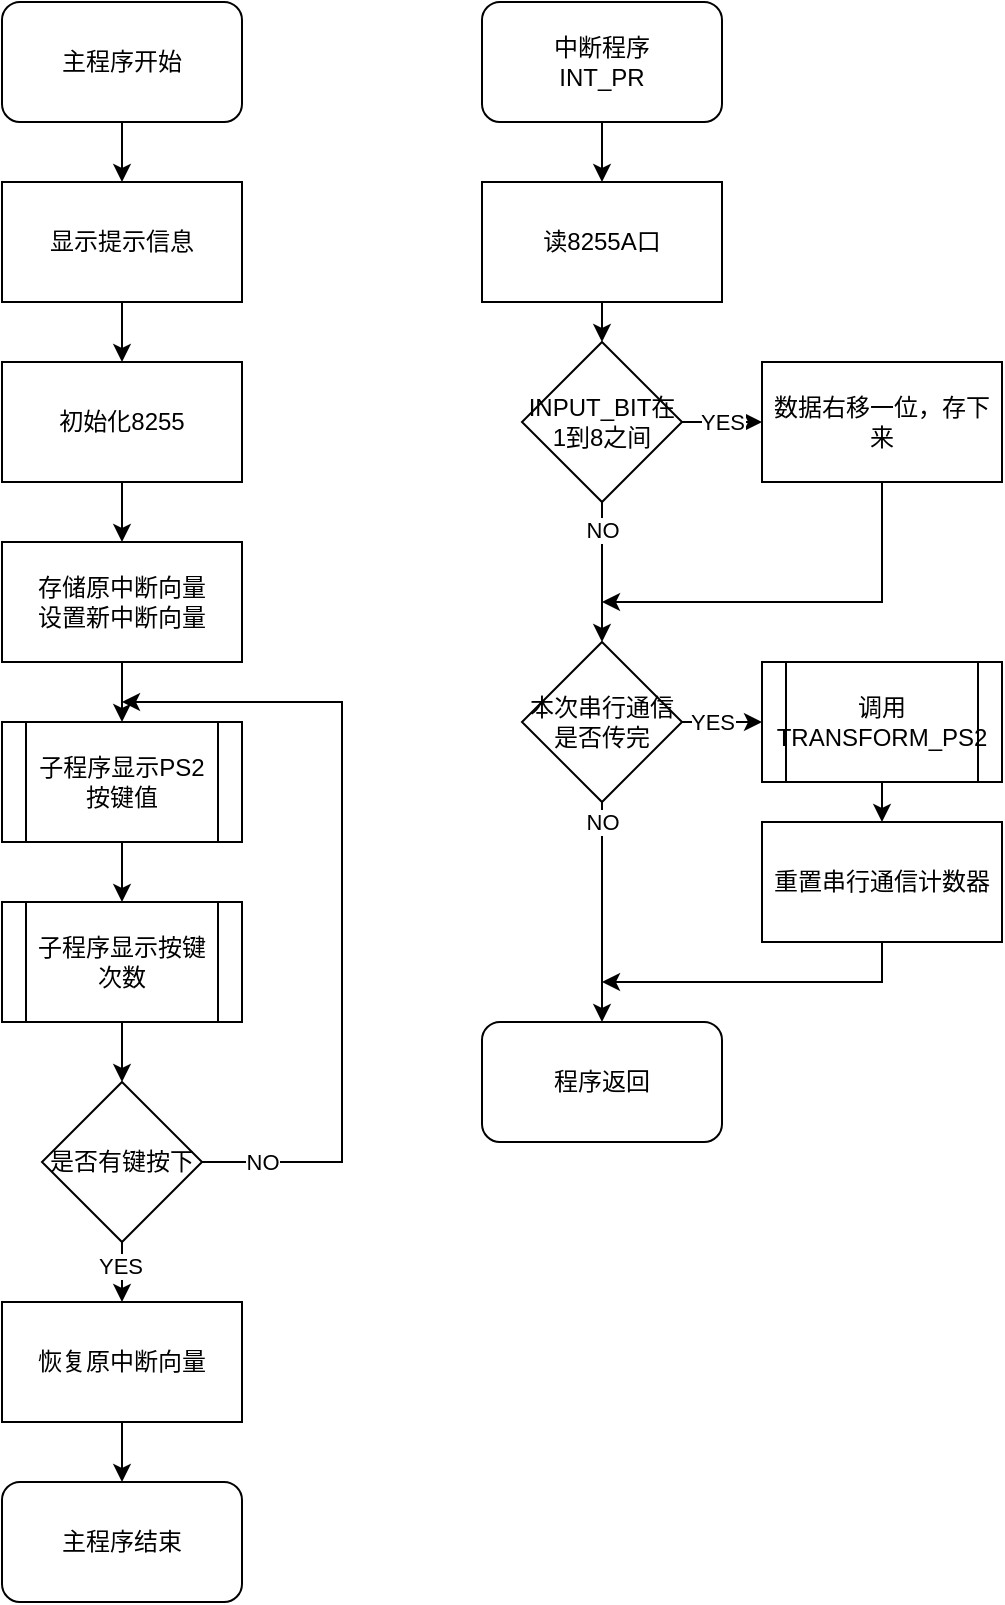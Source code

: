<mxfile>
    <diagram id="bCni3c3arPFiLt9e8lGH" name="第 1 页">
        <mxGraphModel dx="166" dy="189" grid="1" gridSize="10" guides="1" tooltips="1" connect="1" arrows="1" fold="1" page="0" pageScale="1" pageWidth="827" pageHeight="1169" math="0" shadow="0">
            <root>
                <mxCell id="0"/>
                <mxCell id="1" parent="0"/>
                <mxCell id="4" style="edgeStyle=orthogonalEdgeStyle;rounded=0;orthogonalLoop=1;jettySize=auto;html=1;exitX=0.5;exitY=1;exitDx=0;exitDy=0;entryX=0.5;entryY=0;entryDx=0;entryDy=0;" edge="1" parent="1" source="2" target="3">
                    <mxGeometry relative="1" as="geometry"/>
                </mxCell>
                <mxCell id="2" value="主程序开始" style="rounded=1;whiteSpace=wrap;html=1;" vertex="1" parent="1">
                    <mxGeometry width="120" height="60" as="geometry"/>
                </mxCell>
                <mxCell id="6" value="" style="edgeStyle=orthogonalEdgeStyle;rounded=0;orthogonalLoop=1;jettySize=auto;html=1;" edge="1" parent="1" source="3" target="5">
                    <mxGeometry relative="1" as="geometry"/>
                </mxCell>
                <mxCell id="3" value="显示提示信息" style="rounded=0;whiteSpace=wrap;html=1;" vertex="1" parent="1">
                    <mxGeometry y="90" width="120" height="60" as="geometry"/>
                </mxCell>
                <mxCell id="8" style="edgeStyle=orthogonalEdgeStyle;rounded=0;orthogonalLoop=1;jettySize=auto;html=1;exitX=0.5;exitY=1;exitDx=0;exitDy=0;entryX=0.5;entryY=0;entryDx=0;entryDy=0;" edge="1" parent="1" source="5" target="7">
                    <mxGeometry relative="1" as="geometry"/>
                </mxCell>
                <mxCell id="5" value="初始化8255" style="whiteSpace=wrap;html=1;rounded=0;" vertex="1" parent="1">
                    <mxGeometry y="180" width="120" height="60" as="geometry"/>
                </mxCell>
                <mxCell id="12" style="edgeStyle=orthogonalEdgeStyle;rounded=0;orthogonalLoop=1;jettySize=auto;html=1;exitX=0.5;exitY=1;exitDx=0;exitDy=0;entryX=0.5;entryY=0;entryDx=0;entryDy=0;" edge="1" parent="1" source="7" target="11">
                    <mxGeometry relative="1" as="geometry"/>
                </mxCell>
                <mxCell id="7" value="存储原中断向量&lt;br&gt;设置新中断向量" style="rounded=0;whiteSpace=wrap;html=1;" vertex="1" parent="1">
                    <mxGeometry y="270" width="120" height="60" as="geometry"/>
                </mxCell>
                <mxCell id="14" style="edgeStyle=orthogonalEdgeStyle;rounded=0;orthogonalLoop=1;jettySize=auto;html=1;exitX=0.5;exitY=1;exitDx=0;exitDy=0;entryX=0.5;entryY=0;entryDx=0;entryDy=0;" edge="1" parent="1" source="11" target="13">
                    <mxGeometry relative="1" as="geometry"/>
                </mxCell>
                <mxCell id="11" value="子程序显示PS2按键值" style="shape=process;whiteSpace=wrap;html=1;backgroundOutline=1;" vertex="1" parent="1">
                    <mxGeometry y="360" width="120" height="60" as="geometry"/>
                </mxCell>
                <mxCell id="16" value="" style="edgeStyle=orthogonalEdgeStyle;rounded=0;orthogonalLoop=1;jettySize=auto;html=1;" edge="1" parent="1" source="13" target="15">
                    <mxGeometry relative="1" as="geometry"/>
                </mxCell>
                <mxCell id="13" value="子程序显示按键次数" style="shape=process;whiteSpace=wrap;html=1;backgroundOutline=1;" vertex="1" parent="1">
                    <mxGeometry y="450" width="120" height="60" as="geometry"/>
                </mxCell>
                <mxCell id="18" style="edgeStyle=orthogonalEdgeStyle;rounded=0;orthogonalLoop=1;jettySize=auto;html=1;exitX=0.5;exitY=1;exitDx=0;exitDy=0;entryX=0.5;entryY=0;entryDx=0;entryDy=0;" edge="1" parent="1" source="15" target="17">
                    <mxGeometry relative="1" as="geometry"/>
                </mxCell>
                <mxCell id="19" value="YES" style="edgeLabel;html=1;align=center;verticalAlign=middle;resizable=0;points=[];" vertex="1" connectable="0" parent="18">
                    <mxGeometry x="-0.215" y="-1" relative="1" as="geometry">
                        <mxPoint as="offset"/>
                    </mxGeometry>
                </mxCell>
                <mxCell id="20" style="edgeStyle=orthogonalEdgeStyle;rounded=0;orthogonalLoop=1;jettySize=auto;html=1;exitX=1;exitY=0.5;exitDx=0;exitDy=0;" edge="1" parent="1" source="15">
                    <mxGeometry relative="1" as="geometry">
                        <mxPoint x="60" y="350" as="targetPoint"/>
                        <Array as="points">
                            <mxPoint x="170" y="580"/>
                            <mxPoint x="170" y="350"/>
                            <mxPoint x="60" y="350"/>
                        </Array>
                    </mxGeometry>
                </mxCell>
                <mxCell id="21" value="NO" style="edgeLabel;html=1;align=center;verticalAlign=middle;resizable=0;points=[];" vertex="1" connectable="0" parent="20">
                    <mxGeometry x="-0.911" y="4" relative="1" as="geometry">
                        <mxPoint x="11.67" y="4" as="offset"/>
                    </mxGeometry>
                </mxCell>
                <mxCell id="15" value="是否有键按下" style="rhombus;whiteSpace=wrap;html=1;" vertex="1" parent="1">
                    <mxGeometry x="20" y="540" width="80" height="80" as="geometry"/>
                </mxCell>
                <mxCell id="23" style="edgeStyle=orthogonalEdgeStyle;rounded=0;orthogonalLoop=1;jettySize=auto;html=1;exitX=0.5;exitY=1;exitDx=0;exitDy=0;entryX=0.5;entryY=0;entryDx=0;entryDy=0;" edge="1" parent="1" source="17" target="22">
                    <mxGeometry relative="1" as="geometry"/>
                </mxCell>
                <mxCell id="17" value="恢复原中断向量" style="rounded=0;whiteSpace=wrap;html=1;" vertex="1" parent="1">
                    <mxGeometry y="650" width="120" height="60" as="geometry"/>
                </mxCell>
                <mxCell id="22" value="主程序结束" style="rounded=1;whiteSpace=wrap;html=1;" vertex="1" parent="1">
                    <mxGeometry y="740" width="120" height="60" as="geometry"/>
                </mxCell>
                <mxCell id="26" style="edgeStyle=orthogonalEdgeStyle;rounded=0;orthogonalLoop=1;jettySize=auto;html=1;exitX=0.5;exitY=1;exitDx=0;exitDy=0;entryX=0.5;entryY=0;entryDx=0;entryDy=0;" edge="1" parent="1" source="24" target="25">
                    <mxGeometry relative="1" as="geometry"/>
                </mxCell>
                <mxCell id="24" value="中断程序&lt;br&gt;INT_PR" style="rounded=1;whiteSpace=wrap;html=1;" vertex="1" parent="1">
                    <mxGeometry x="240" width="120" height="60" as="geometry"/>
                </mxCell>
                <mxCell id="28" style="edgeStyle=orthogonalEdgeStyle;rounded=0;orthogonalLoop=1;jettySize=auto;html=1;exitX=0.5;exitY=1;exitDx=0;exitDy=0;entryX=0.5;entryY=0;entryDx=0;entryDy=0;" edge="1" parent="1" source="25" target="27">
                    <mxGeometry relative="1" as="geometry"/>
                </mxCell>
                <mxCell id="25" value="读8255A口" style="rounded=0;whiteSpace=wrap;html=1;" vertex="1" parent="1">
                    <mxGeometry x="240" y="90" width="120" height="60" as="geometry"/>
                </mxCell>
                <mxCell id="34" style="edgeStyle=orthogonalEdgeStyle;rounded=0;orthogonalLoop=1;jettySize=auto;html=1;exitX=1;exitY=0.5;exitDx=0;exitDy=0;entryX=0;entryY=0.5;entryDx=0;entryDy=0;" edge="1" parent="1" source="27" target="29">
                    <mxGeometry relative="1" as="geometry"/>
                </mxCell>
                <mxCell id="38" value="YES" style="edgeLabel;html=1;align=center;verticalAlign=middle;resizable=0;points=[];" vertex="1" connectable="0" parent="34">
                    <mxGeometry x="-0.389" relative="1" as="geometry">
                        <mxPoint x="7.79" as="offset"/>
                    </mxGeometry>
                </mxCell>
                <mxCell id="35" style="edgeStyle=orthogonalEdgeStyle;rounded=0;orthogonalLoop=1;jettySize=auto;html=1;exitX=0.5;exitY=1;exitDx=0;exitDy=0;entryX=0.5;entryY=0;entryDx=0;entryDy=0;" edge="1" parent="1" source="27" target="32">
                    <mxGeometry relative="1" as="geometry"/>
                </mxCell>
                <mxCell id="39" value="NO" style="edgeLabel;html=1;align=center;verticalAlign=middle;resizable=0;points=[];" vertex="1" connectable="0" parent="35">
                    <mxGeometry x="-0.62" relative="1" as="geometry">
                        <mxPoint as="offset"/>
                    </mxGeometry>
                </mxCell>
                <mxCell id="27" value="INPUT_BIT在1到8之间" style="rhombus;whiteSpace=wrap;html=1;" vertex="1" parent="1">
                    <mxGeometry x="260" y="170" width="80" height="80" as="geometry"/>
                </mxCell>
                <mxCell id="36" style="edgeStyle=orthogonalEdgeStyle;rounded=0;orthogonalLoop=1;jettySize=auto;html=1;exitX=0.5;exitY=1;exitDx=0;exitDy=0;" edge="1" parent="1" source="29">
                    <mxGeometry relative="1" as="geometry">
                        <mxPoint x="300" y="300" as="targetPoint"/>
                        <Array as="points">
                            <mxPoint x="440" y="300"/>
                        </Array>
                    </mxGeometry>
                </mxCell>
                <mxCell id="29" value="数据右移一位，存下来" style="rounded=0;whiteSpace=wrap;html=1;" vertex="1" parent="1">
                    <mxGeometry x="380" y="180" width="120" height="60" as="geometry"/>
                </mxCell>
                <mxCell id="41" style="edgeStyle=orthogonalEdgeStyle;rounded=0;orthogonalLoop=1;jettySize=auto;html=1;exitX=1;exitY=0.5;exitDx=0;exitDy=0;entryX=0;entryY=0.5;entryDx=0;entryDy=0;" edge="1" parent="1" source="32" target="40">
                    <mxGeometry relative="1" as="geometry">
                        <Array as="points">
                            <mxPoint x="370" y="360"/>
                            <mxPoint x="370" y="360"/>
                        </Array>
                    </mxGeometry>
                </mxCell>
                <mxCell id="42" value="YES" style="edgeLabel;html=1;align=center;verticalAlign=middle;resizable=0;points=[];" vertex="1" connectable="0" parent="41">
                    <mxGeometry x="-0.275" relative="1" as="geometry">
                        <mxPoint as="offset"/>
                    </mxGeometry>
                </mxCell>
                <mxCell id="46" style="edgeStyle=orthogonalEdgeStyle;rounded=0;orthogonalLoop=1;jettySize=auto;html=1;exitX=0.5;exitY=1;exitDx=0;exitDy=0;entryX=0.5;entryY=0;entryDx=0;entryDy=0;" edge="1" parent="1" source="32" target="45">
                    <mxGeometry relative="1" as="geometry"/>
                </mxCell>
                <mxCell id="48" value="NO" style="edgeLabel;html=1;align=center;verticalAlign=middle;resizable=0;points=[];" vertex="1" connectable="0" parent="46">
                    <mxGeometry x="-0.652" relative="1" as="geometry">
                        <mxPoint y="-9.2" as="offset"/>
                    </mxGeometry>
                </mxCell>
                <mxCell id="32" value="本次串行通信是否传完" style="rhombus;whiteSpace=wrap;html=1;" vertex="1" parent="1">
                    <mxGeometry x="260" y="320" width="80" height="80" as="geometry"/>
                </mxCell>
                <mxCell id="44" style="edgeStyle=orthogonalEdgeStyle;rounded=0;orthogonalLoop=1;jettySize=auto;html=1;exitX=0.5;exitY=1;exitDx=0;exitDy=0;entryX=0.5;entryY=0;entryDx=0;entryDy=0;" edge="1" parent="1" source="40" target="43">
                    <mxGeometry relative="1" as="geometry"/>
                </mxCell>
                <mxCell id="40" value="调用TRANSFORM_PS2" style="shape=process;whiteSpace=wrap;html=1;backgroundOutline=1;" vertex="1" parent="1">
                    <mxGeometry x="380" y="330" width="120" height="60" as="geometry"/>
                </mxCell>
                <mxCell id="47" style="edgeStyle=orthogonalEdgeStyle;rounded=0;orthogonalLoop=1;jettySize=auto;html=1;exitX=0.5;exitY=1;exitDx=0;exitDy=0;" edge="1" parent="1" source="43">
                    <mxGeometry relative="1" as="geometry">
                        <mxPoint x="300" y="490" as="targetPoint"/>
                        <Array as="points">
                            <mxPoint x="440" y="490"/>
                        </Array>
                    </mxGeometry>
                </mxCell>
                <mxCell id="43" value="重置串行通信计数器" style="rounded=0;whiteSpace=wrap;html=1;" vertex="1" parent="1">
                    <mxGeometry x="380" y="410" width="120" height="60" as="geometry"/>
                </mxCell>
                <mxCell id="45" value="程序返回" style="rounded=1;whiteSpace=wrap;html=1;" vertex="1" parent="1">
                    <mxGeometry x="240" y="510" width="120" height="60" as="geometry"/>
                </mxCell>
            </root>
        </mxGraphModel>
    </diagram>
</mxfile>